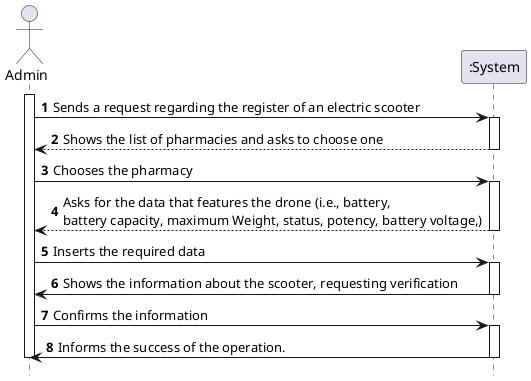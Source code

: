 @startuml
autonumber
hide footbox

actor "Admin" as ADMIN

participant ":System" as SYST

activate ADMIN

ADMIN -> SYST : Sends a request regarding the register of an electric scooter
activate SYST

SYST --> ADMIN : Shows the list of pharmacies and asks to choose one
deactivate SYST
ADMIN -> SYST : Chooses the pharmacy
activate SYST

SYST --> ADMIN : Asks for the data that features the drone (i.e., battery, \nbattery capacity, maximum Weight, status, potency, battery voltage,)
deactivate SYST

ADMIN -> SYST : Inserts the required data
activate SYST
SYST -> ADMIN : Shows the information about the scooter, requesting verification
deactivate SYST

ADMIN -> SYST : Confirms the information
activate SYST
SYST -> ADMIN : Informs the success of the operation.
deactivate SYST

deactivate ADMIN

@enduml